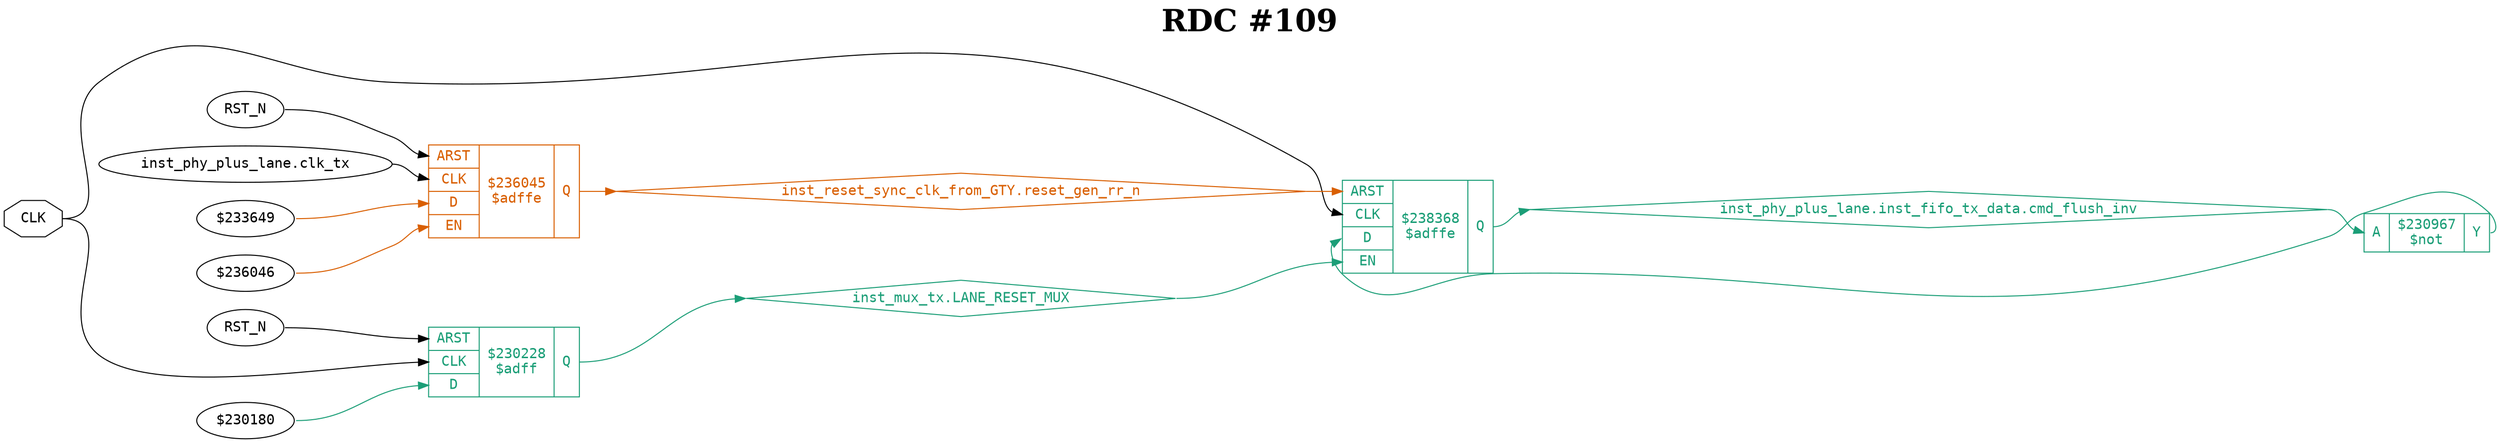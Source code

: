 digraph "spacefibre_light_top" {
label=<<b>RDC #109</b>>;
labelloc="t"
fontsize="30"
node ["fontname"="Courier"]
edge ["fontname"="Courier"]
rankdir="LR";
remincross=true;
n2 [ shape=octagon, label="CLK", color="black", fontcolor="black", href="/src/ip_spacefibre_light_top/spacefibre_light_top.vhd#45" ];
n3 [ shape=diamond, label="inst_mux_tx.LANE_RESET_MUX", colorscheme="dark28", color="1", fontcolor="1", href="/src/ip_spacefibre_light_top/mux_tx.vhd#58" ];
n4 [ shape=diamond, label="inst_phy_plus_lane.inst_fifo_tx_data.cmd_flush_inv", colorscheme="dark28", color="1", fontcolor="1", href="/src/ip/fifo_dc/fifo_dc.vhd#112" ];
n5 [ shape=diamond, label="inst_reset_sync_clk_from_GTY.reset_gen_rr_n", colorscheme="dark28", color="2", fontcolor="2", href="/src/ip_spacefibre_light_top/reset_gen.vhd#46" ];
{ rank="source"; n2;}
{ rank="sink";}
v0 [ label="RST_N" ];
v1 [ label="inst_phy_plus_lane.clk_tx" ];
v2 [ label="$233649" ];
v3 [ label="$236046" ];
c10 [ shape=record, label="{{<p6> ARST|<p2> CLK|<p7> D|<p8> EN}|$236045\n$adffe|{<p9> Q}}", colorscheme="dark28", color="2", fontcolor="2" , href="/src/ip_spacefibre_light_top/reset_gen.vhd#56"  ];
c11 [ shape=record, label="{{<p6> ARST|<p2> CLK|<p7> D|<p8> EN}|$238368\n$adffe|{<p9> Q}}", colorscheme="dark28", color="1", fontcolor="1" , href="/src/ip/fifo_dc/fifo_dc.vhd#440"  ];
v4 [ label="RST_N" ];
v5 [ label="$230180" ];
c12 [ shape=record, label="{{<p6> ARST|<p2> CLK|<p7> D}|$230228\n$adff|{<p9> Q}}", colorscheme="dark28", color="1", fontcolor="1" , href="/src/ip_spacefibre_light_top/mux_tx.vhd#75"  ];
c15 [ shape=record, label="{{<p13> A}|$230967\n$not|{<p14> Y}}", colorscheme="dark28", color="1", fontcolor="1" , href="/src/ip/fifo_dc/fifo_dc.vhd#457"  ];
c15:p14:e -> c11:p7:w [colorscheme="dark28", color="1", fontcolor="1", label=""];
n2:e -> c11:p2:w [color="black", fontcolor="black", label=""];
n2:e -> c12:p2:w [color="black", fontcolor="black", label=""];
c12:p9:e -> n3:w [colorscheme="dark28", color="1", fontcolor="1", label=""];
n3:e -> c11:p8:w [colorscheme="dark28", color="1", fontcolor="1", label=""];
c11:p9:e -> n4:w [colorscheme="dark28", color="1", fontcolor="1", label=""];
n4:e -> c15:p13:w [colorscheme="dark28", color="1", fontcolor="1", label=""];
c10:p9:e -> n5:w [colorscheme="dark28", color="2", fontcolor="2", label=""];
n5:e -> c11:p6:w [colorscheme="dark28", color="2", fontcolor="2", label=""];
v0:e -> c10:p6:w [color="black", fontcolor="black", label=""];
v1:e -> c10:p2:w [color="black", fontcolor="black", label=""];
v2:e -> c10:p7:w [colorscheme="dark28", color="2", fontcolor="2", label=""];
v3:e -> c10:p8:w [colorscheme="dark28", color="2", fontcolor="2", label=""];
v4:e -> c12:p6:w [color="black", fontcolor="black", label=""];
v5:e -> c12:p7:w [colorscheme="dark28", color="1", fontcolor="1", label=""];
}
